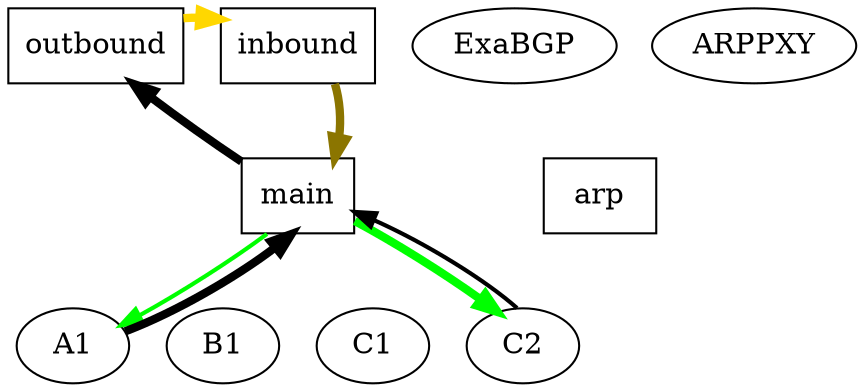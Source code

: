 digraph {
      size = "100,100";
      main, outbound, inbound, arp [shape=box];
      { rank=min; inbound outbound ARPPXY ExaBGP}
      { rank=same; A1 B1 C1 C2 } 
      { rank=same; main arp }
      /*
      edge [style=dashed, dir=none]
      main -> outbound;
      main -> inbound;
      inbound -> outbound;
      arp -> main;
      ARPPXY -> arp;
      ExaBGP -> main;
      A1 -> main;
      B1 -> main;
      C1 -> main;
      C2 -> main;
      edge [dir=forward]
      */

	// BGP flows
      main -> ExaBGP [style=invis]
      main -> A1 [style=invis]
      main -> B1 [style=invis]
      main -> C1 [style=invis]
      main -> C2 [style=invis]

      // ARP flows
      main -> ExaBGP [style=invis]
      main -> A1 [style=invis]
      main -> B1 [style=invis]
      main -> C1 [style=invis]
      main -> C2 [style=invis]

      // VMAC ARP flows
      main -> A1 [style=invis]
      main -> B1 [style=invis]
      main -> C1 [style=invis]
      main -> C2 [style=invis]

      main -> arp [style=invis]
      
      arp -> ARPPXY [style=invis]

      arp -> main [style=invis]

      main -> outbound [color=black,penwidth=2.0,penwidth=4.0]
      main -> C1 [style=invis]
      main -> C2 [color=green,penwidth=2.0,penwidth=4.0]
      main -> A1 [color=green,penwidth=2.0]
      main -> B1 [style=invis]

      main -> outbound [style=invis]

      outbound -> inbound [style=invis]

      inbound -> main [style=invis]
      inbound -> main [style=invis]
      inbound -> main [style=invis]
      inbound -> main [color=gold4,penwidth=2.0,penwidth=4.0]

      outbound -> inbound [style=invis]
      outbound -> inbound [color=gold,penwidth=2.0,penwidth=4.0]

      A1 -> main [color=black,penwidth=2.0,penwidth=4.0]
      B1 -> main [style=invis]
      C1 -> main [style=invis]
      C2 -> main [color=black,penwidth=2.0]
      ExaBGP -> main [style=invis]
      ARPPXY -> arp [style=invis]
}
